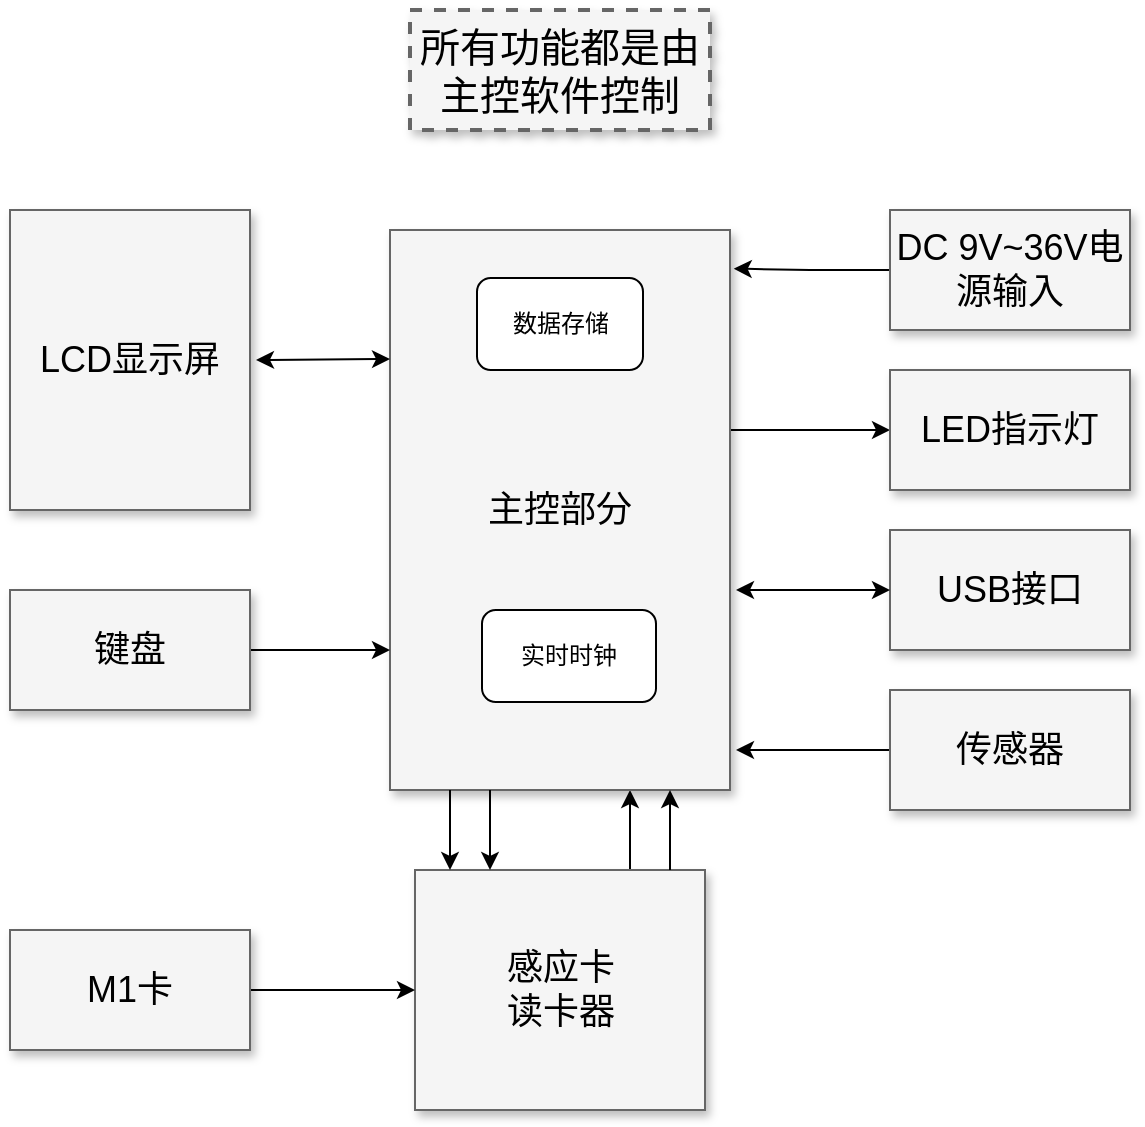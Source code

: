 <mxfile version="20.8.22" type="github" pages="2">
  <diagram name="硬件框图" id="90a13364-a465-7bf4-72fc-28e22215d7a0">
    <mxGraphModel dx="1050" dy="580" grid="1" gridSize="10" guides="1" tooltips="1" connect="1" arrows="1" fold="1" page="1" pageScale="1.5" pageWidth="1169" pageHeight="826" background="none" math="0" shadow="0">
      <root>
        <mxCell id="0" style=";html=1;" />
        <mxCell id="1" style=";html=1;" parent="0" />
        <mxCell id="3a17f1ce550125da-1" value="所有功能都是由主控软件控制" style="whiteSpace=wrap;html=1;shadow=1;fontSize=20;fillColor=#f5f5f5;strokeColor=#666666;strokeWidth=2;dashed=1;" parent="1" vertex="1">
          <mxGeometry x="797" y="344" width="150" height="60" as="geometry" />
        </mxCell>
        <mxCell id="3a17f1ce550125da-14" style="edgeStyle=elbowEdgeStyle;rounded=0;html=1;startArrow=none;startFill=0;jettySize=auto;orthogonalLoop=1;fontSize=18;elbow=vertical;" parent="1" source="3a17f1ce550125da-2" target="3a17f1ce550125da-5" edge="1">
          <mxGeometry relative="1" as="geometry" />
        </mxCell>
        <mxCell id="3a17f1ce550125da-17" style="edgeStyle=elbowEdgeStyle;rounded=0;html=1;startArrow=none;startFill=0;jettySize=auto;orthogonalLoop=1;fontSize=18;" parent="1" source="3a17f1ce550125da-10" target="3a17f1ce550125da-2" edge="1">
          <mxGeometry relative="1" as="geometry">
            <Array as="points">
              <mxPoint x="907" y="754" />
            </Array>
          </mxGeometry>
        </mxCell>
        <mxCell id="3a17f1ce550125da-2" value="主控部分" style="whiteSpace=wrap;html=1;shadow=1;fontSize=18;fillColor=#f5f5f5;strokeColor=#666666;" parent="1" vertex="1">
          <mxGeometry x="787" y="454" width="170" height="280" as="geometry" />
        </mxCell>
        <mxCell id="3RBQ6VtqIjUrw_XhqOrR-11" style="edgeStyle=orthogonalEdgeStyle;rounded=0;orthogonalLoop=1;jettySize=auto;html=1;exitX=0;exitY=0.5;exitDx=0;exitDy=0;entryX=1.011;entryY=0.069;entryDx=0;entryDy=0;entryPerimeter=0;" parent="1" source="3a17f1ce550125da-4" target="3a17f1ce550125da-2" edge="1">
          <mxGeometry relative="1" as="geometry" />
        </mxCell>
        <mxCell id="3a17f1ce550125da-4" value="DC 9V~36V电源输入" style="whiteSpace=wrap;html=1;shadow=1;fontSize=18;fillColor=#f5f5f5;strokeColor=#666666;" parent="1" vertex="1">
          <mxGeometry x="1037" y="444" width="120" height="60" as="geometry" />
        </mxCell>
        <mxCell id="3a17f1ce550125da-5" value="LED指示灯" style="whiteSpace=wrap;html=1;shadow=1;fontSize=18;fillColor=#f5f5f5;strokeColor=#666666;" parent="1" vertex="1">
          <mxGeometry x="1037" y="524" width="120" height="60" as="geometry" />
        </mxCell>
        <mxCell id="3a17f1ce550125da-6" value="USB接口" style="whiteSpace=wrap;html=1;shadow=1;fontSize=18;fillColor=#f5f5f5;strokeColor=#666666;" parent="1" vertex="1">
          <mxGeometry x="1037" y="604" width="120" height="60" as="geometry" />
        </mxCell>
        <mxCell id="3RBQ6VtqIjUrw_XhqOrR-4" style="edgeStyle=orthogonalEdgeStyle;rounded=0;orthogonalLoop=1;jettySize=auto;html=1;exitX=0;exitY=0.5;exitDx=0;exitDy=0;" parent="1" source="3a17f1ce550125da-7" edge="1">
          <mxGeometry relative="1" as="geometry">
            <mxPoint x="960" y="714" as="targetPoint" />
          </mxGeometry>
        </mxCell>
        <mxCell id="3a17f1ce550125da-7" value="传感器" style="whiteSpace=wrap;html=1;shadow=1;fontSize=18;fillColor=#f5f5f5;strokeColor=#666666;" parent="1" vertex="1">
          <mxGeometry x="1037" y="684" width="120" height="60" as="geometry" />
        </mxCell>
        <mxCell id="3a17f1ce550125da-8" value="LCD显示屏" style="whiteSpace=wrap;html=1;shadow=1;fontSize=18;fillColor=#f5f5f5;strokeColor=#666666;" parent="1" vertex="1">
          <mxGeometry x="597" y="444" width="120" height="150" as="geometry" />
        </mxCell>
        <mxCell id="3a17f1ce550125da-21" style="edgeStyle=elbowEdgeStyle;rounded=0;html=1;startArrow=none;startFill=0;jettySize=auto;orthogonalLoop=1;fontSize=18;elbow=vertical;" parent="1" source="3a17f1ce550125da-9" target="3a17f1ce550125da-2" edge="1">
          <mxGeometry relative="1" as="geometry" />
        </mxCell>
        <mxCell id="3a17f1ce550125da-9" value="键盘" style="whiteSpace=wrap;html=1;shadow=1;fontSize=18;fillColor=#f5f5f5;strokeColor=#666666;" parent="1" vertex="1">
          <mxGeometry x="597" y="634" width="120" height="60" as="geometry" />
        </mxCell>
        <mxCell id="3a17f1ce550125da-10" value="感应卡&lt;br&gt;读卡器" style="whiteSpace=wrap;html=1;shadow=1;fontSize=18;fillColor=#f5f5f5;strokeColor=#666666;" parent="1" vertex="1">
          <mxGeometry x="799.5" y="774" width="145" height="120" as="geometry" />
        </mxCell>
        <mxCell id="3a17f1ce550125da-18" style="edgeStyle=elbowEdgeStyle;rounded=0;html=1;startArrow=none;startFill=0;jettySize=auto;orthogonalLoop=1;fontSize=18;elbow=vertical;" parent="1" source="3a17f1ce550125da-11" target="3a17f1ce550125da-10" edge="1">
          <mxGeometry relative="1" as="geometry" />
        </mxCell>
        <mxCell id="3a17f1ce550125da-11" value="M1卡" style="whiteSpace=wrap;html=1;shadow=1;fontSize=18;fillColor=#f5f5f5;strokeColor=#666666;" parent="1" vertex="1">
          <mxGeometry x="597" y="804" width="120" height="60" as="geometry" />
        </mxCell>
        <mxCell id="3a17f1ce550125da-22" style="edgeStyle=elbowEdgeStyle;rounded=0;html=1;startArrow=none;startFill=0;jettySize=auto;orthogonalLoop=1;fontSize=18;" parent="1" source="3a17f1ce550125da-10" target="3a17f1ce550125da-2" edge="1">
          <mxGeometry relative="1" as="geometry">
            <mxPoint x="937" y="784" as="sourcePoint" />
            <mxPoint x="937" y="744" as="targetPoint" />
            <Array as="points">
              <mxPoint x="927" y="754" />
              <mxPoint x="907" y="754" />
            </Array>
          </mxGeometry>
        </mxCell>
        <mxCell id="3a17f1ce550125da-25" style="edgeStyle=elbowEdgeStyle;rounded=0;html=1;startArrow=none;startFill=0;jettySize=auto;orthogonalLoop=1;fontSize=18;" parent="1" edge="1">
          <mxGeometry relative="1" as="geometry">
            <mxPoint x="837" y="734" as="sourcePoint" />
            <mxPoint x="837" y="774" as="targetPoint" />
            <Array as="points">
              <mxPoint x="837" y="754" />
              <mxPoint x="867" y="764" />
            </Array>
          </mxGeometry>
        </mxCell>
        <mxCell id="3a17f1ce550125da-26" style="edgeStyle=elbowEdgeStyle;rounded=0;html=1;startArrow=none;startFill=0;jettySize=auto;orthogonalLoop=1;fontSize=18;" parent="1" edge="1">
          <mxGeometry relative="1" as="geometry">
            <mxPoint x="817" y="734" as="sourcePoint" />
            <mxPoint x="817" y="774" as="targetPoint" />
            <Array as="points">
              <mxPoint x="817" y="754" />
              <mxPoint x="847" y="764" />
            </Array>
          </mxGeometry>
        </mxCell>
        <mxCell id="3RBQ6VtqIjUrw_XhqOrR-7" value="数据存储" style="rounded=1;whiteSpace=wrap;html=1;" parent="1" vertex="1">
          <mxGeometry x="830.5" y="478" width="83" height="46" as="geometry" />
        </mxCell>
        <mxCell id="3RBQ6VtqIjUrw_XhqOrR-8" value="实时时钟" style="rounded=1;whiteSpace=wrap;html=1;" parent="1" vertex="1">
          <mxGeometry x="833" y="644" width="87" height="46" as="geometry" />
        </mxCell>
        <mxCell id="3RBQ6VtqIjUrw_XhqOrR-10" value="" style="endArrow=classic;startArrow=classic;html=1;rounded=0;entryX=0;entryY=0.5;entryDx=0;entryDy=0;" parent="1" target="3a17f1ce550125da-6" edge="1">
          <mxGeometry width="50" height="50" relative="1" as="geometry">
            <mxPoint x="960" y="634" as="sourcePoint" />
            <mxPoint x="900" y="580" as="targetPoint" />
          </mxGeometry>
        </mxCell>
        <mxCell id="3RBQ6VtqIjUrw_XhqOrR-12" value="" style="endArrow=classic;startArrow=classic;html=1;rounded=0;entryX=0;entryY=0.5;entryDx=0;entryDy=0;" parent="1" edge="1">
          <mxGeometry width="50" height="50" relative="1" as="geometry">
            <mxPoint x="720" y="519" as="sourcePoint" />
            <mxPoint x="787" y="518.5" as="targetPoint" />
          </mxGeometry>
        </mxCell>
      </root>
    </mxGraphModel>
  </diagram>
  <diagram id="zqEpiGVcDO8LAvgZMZE4" name="操作流程图">
    <mxGraphModel dx="1050" dy="580" grid="1" gridSize="10" guides="1" tooltips="1" connect="1" arrows="1" fold="1" page="1" pageScale="1" pageWidth="827" pageHeight="1169" math="0" shadow="0">
      <root>
        <mxCell id="0" />
        <mxCell id="1" parent="0" />
        <mxCell id="VnM-jycL1btq2EZlnA_B-10" style="edgeStyle=orthogonalEdgeStyle;rounded=1;orthogonalLoop=1;jettySize=auto;html=1;exitX=0.5;exitY=1;exitDx=0;exitDy=0;exitPerimeter=0;entryX=0.5;entryY=0;entryDx=0;entryDy=0;" edge="1" parent="1" source="VnM-jycL1btq2EZlnA_B-1" target="VnM-jycL1btq2EZlnA_B-6">
          <mxGeometry relative="1" as="geometry" />
        </mxCell>
        <mxCell id="VnM-jycL1btq2EZlnA_B-1" value="开始" style="strokeWidth=2;html=1;shape=mxgraph.flowchart.start_1;whiteSpace=wrap;rounded=1;" vertex="1" parent="1">
          <mxGeometry x="364" y="40" width="100" height="60" as="geometry" />
        </mxCell>
        <mxCell id="VnM-jycL1btq2EZlnA_B-4" value="" style="strokeWidth=2;html=1;shape=mxgraph.flowchart.terminator;whiteSpace=wrap;rounded=1;" vertex="1" parent="1">
          <mxGeometry x="364" y="570" width="100" height="60" as="geometry" />
        </mxCell>
        <mxCell id="VnM-jycL1btq2EZlnA_B-12" value="是" style="edgeStyle=orthogonalEdgeStyle;rounded=1;orthogonalLoop=1;jettySize=auto;html=1;exitX=0.5;exitY=1;exitDx=0;exitDy=0;exitPerimeter=0;entryX=0.5;entryY=0;entryDx=0;entryDy=0;startArrow=none;" edge="1" parent="1" source="VnM-jycL1btq2EZlnA_B-13" target="VnM-jycL1btq2EZlnA_B-9">
          <mxGeometry relative="1" as="geometry" />
        </mxCell>
        <mxCell id="VnM-jycL1btq2EZlnA_B-16" value="是" style="edgeStyle=orthogonalEdgeStyle;rounded=1;orthogonalLoop=1;jettySize=auto;html=1;exitX=0.5;exitY=1;exitDx=0;exitDy=0;exitPerimeter=0;entryX=0.5;entryY=0;entryDx=0;entryDy=0;entryPerimeter=0;" edge="1" parent="1" source="VnM-jycL1btq2EZlnA_B-5" target="VnM-jycL1btq2EZlnA_B-13">
          <mxGeometry relative="1" as="geometry" />
        </mxCell>
        <mxCell id="VnM-jycL1btq2EZlnA_B-17" value="否" style="edgeStyle=orthogonalEdgeStyle;rounded=1;orthogonalLoop=1;jettySize=auto;html=1;exitX=1;exitY=0.5;exitDx=0;exitDy=0;exitPerimeter=0;entryX=1;entryY=0.5;entryDx=0;entryDy=0;" edge="1" parent="1" source="VnM-jycL1btq2EZlnA_B-5" target="VnM-jycL1btq2EZlnA_B-6">
          <mxGeometry relative="1" as="geometry" />
        </mxCell>
        <mxCell id="VnM-jycL1btq2EZlnA_B-5" value="有授权&lt;br&gt;加注刷卡" style="strokeWidth=2;html=1;shape=mxgraph.flowchart.decision;whiteSpace=wrap;rounded=1;" vertex="1" parent="1">
          <mxGeometry x="364" y="230" width="100" height="50" as="geometry" />
        </mxCell>
        <mxCell id="VnM-jycL1btq2EZlnA_B-11" style="edgeStyle=orthogonalEdgeStyle;rounded=1;orthogonalLoop=1;jettySize=auto;html=1;exitX=0.5;exitY=1;exitDx=0;exitDy=0;entryX=0.5;entryY=0;entryDx=0;entryDy=0;entryPerimeter=0;" edge="1" parent="1" source="VnM-jycL1btq2EZlnA_B-6" target="VnM-jycL1btq2EZlnA_B-5">
          <mxGeometry relative="1" as="geometry" />
        </mxCell>
        <mxCell id="VnM-jycL1btq2EZlnA_B-6" value="待机" style="rounded=1;whiteSpace=wrap;html=1;absoluteArcSize=1;arcSize=14;strokeWidth=2;" vertex="1" parent="1">
          <mxGeometry x="364" y="130" width="100" height="50" as="geometry" />
        </mxCell>
        <mxCell id="VnM-jycL1btq2EZlnA_B-7" value="" style="rounded=1;whiteSpace=wrap;html=1;absoluteArcSize=1;arcSize=14;strokeWidth=2;" vertex="1" parent="1">
          <mxGeometry x="750" y="40" width="100" height="100" as="geometry" />
        </mxCell>
        <mxCell id="VnM-jycL1btq2EZlnA_B-8" value="" style="rounded=1;whiteSpace=wrap;html=1;absoluteArcSize=1;arcSize=14;strokeWidth=2;" vertex="1" parent="1">
          <mxGeometry x="100" y="400" width="100" height="100" as="geometry" />
        </mxCell>
        <mxCell id="VnM-jycL1btq2EZlnA_B-9" value="加注过程并显示" style="rounded=1;whiteSpace=wrap;html=1;absoluteArcSize=1;arcSize=14;strokeWidth=2;" vertex="1" parent="1">
          <mxGeometry x="364" y="460" width="100" height="50" as="geometry" />
        </mxCell>
        <mxCell id="VnM-jycL1btq2EZlnA_B-20" value="否" style="edgeStyle=orthogonalEdgeStyle;rounded=1;sketch=1;hachureGap=4;jiggle=2;curveFitting=1;orthogonalLoop=1;jettySize=auto;html=1;exitX=1;exitY=0.5;exitDx=0;exitDy=0;exitPerimeter=0;fontFamily=Architects Daughter;fontSource=https%3A%2F%2Ffonts.googleapis.com%2Fcss%3Ffamily%3DArchitects%2BDaughter;fontSize=16;" edge="1" parent="1" source="VnM-jycL1btq2EZlnA_B-13">
          <mxGeometry relative="1" as="geometry">
            <mxPoint x="420" y="320" as="targetPoint" />
          </mxGeometry>
        </mxCell>
        <mxCell id="VnM-jycL1btq2EZlnA_B-13" value="是否有脉冲" style="strokeWidth=2;html=1;shape=mxgraph.flowchart.decision;whiteSpace=wrap;rounded=1;" vertex="1" parent="1">
          <mxGeometry x="364" y="340" width="100" height="50" as="geometry" />
        </mxCell>
      </root>
    </mxGraphModel>
  </diagram>
</mxfile>
